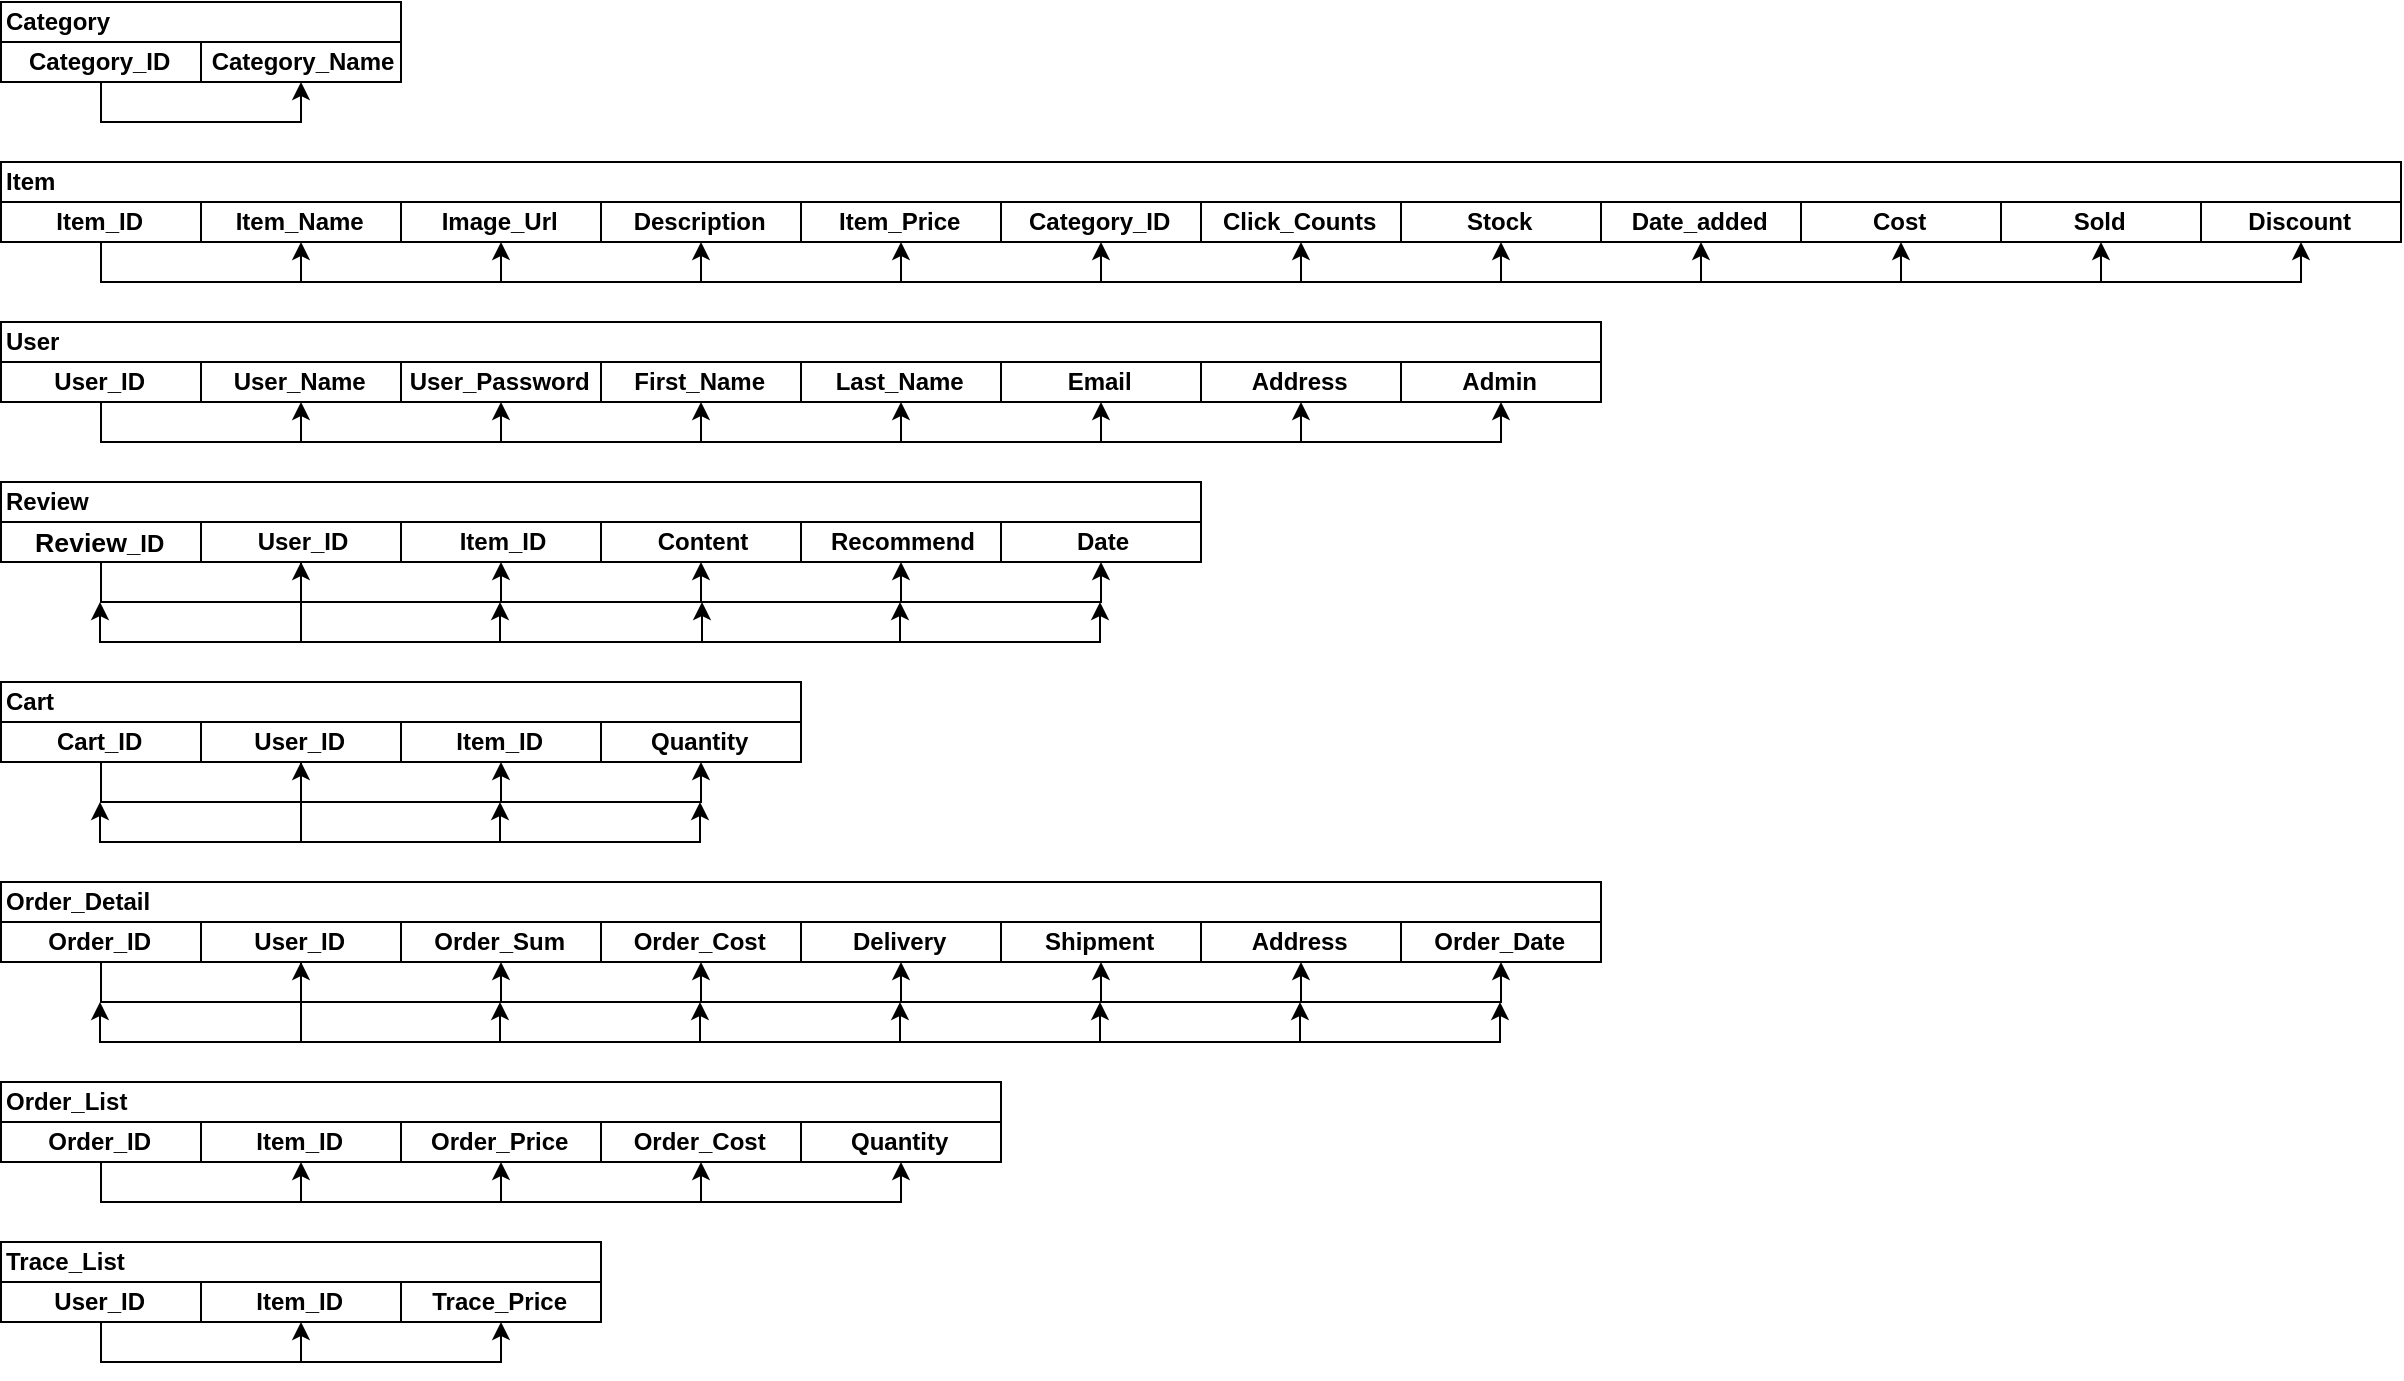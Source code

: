 <mxfile version="12.4.3" type="device" pages="1"><diagram id="GgsVKyVbad5HM6UOpbcp" name="Page-1"><mxGraphModel dx="1552" dy="664" grid="1" gridSize="10" guides="1" tooltips="1" connect="1" arrows="1" fold="1" page="1" pageScale="1" pageWidth="827" pageHeight="1169" math="0" shadow="0"><root><mxCell id="0"/><mxCell id="1" parent="0"/><mxCell id="2TE7YZ2h9oDs2grXLqXl-3" value="Category" style="swimlane;html=1;childLayout=stackLayout;resizeParent=1;resizeParentMax=0;startSize=20;align=left;" parent="1" vertex="1"><mxGeometry x="40.5" y="40" width="200" height="40" as="geometry"/></mxCell><mxCell id="2TE7YZ2h9oDs2grXLqXl-9" style="edgeStyle=orthogonalEdgeStyle;rounded=0;orthogonalLoop=1;jettySize=auto;html=1;exitX=0.5;exitY=1;exitDx=0;exitDy=0;entryX=0.5;entryY=1;entryDx=0;entryDy=0;" parent="2TE7YZ2h9oDs2grXLqXl-3" source="2TE7YZ2h9oDs2grXLqXl-4" target="2TE7YZ2h9oDs2grXLqXl-5" edge="1"><mxGeometry relative="1" as="geometry"/></mxCell><mxCell id="2TE7YZ2h9oDs2grXLqXl-4" value="Category_ID&amp;nbsp;" style="swimlane;html=1;startSize=20;" parent="2TE7YZ2h9oDs2grXLqXl-3" vertex="1"><mxGeometry y="20" width="100" height="20" as="geometry"/></mxCell><mxCell id="2TE7YZ2h9oDs2grXLqXl-5" value="Category_Name" style="swimlane;html=1;startSize=20;" parent="2TE7YZ2h9oDs2grXLqXl-3" vertex="1"><mxGeometry x="100" y="20" width="100" height="20" as="geometry"/></mxCell><mxCell id="2TE7YZ2h9oDs2grXLqXl-39" value="Item" style="swimlane;html=1;childLayout=stackLayout;resizeParent=1;resizeParentMax=0;startSize=20;align=left;" parent="1" vertex="1"><mxGeometry x="40.5" y="120" width="1200" height="40" as="geometry"/></mxCell><mxCell id="2TE7YZ2h9oDs2grXLqXl-40" style="edgeStyle=orthogonalEdgeStyle;rounded=0;orthogonalLoop=1;jettySize=auto;html=1;exitX=0.5;exitY=1;exitDx=0;exitDy=0;entryX=0.5;entryY=1;entryDx=0;entryDy=0;" parent="2TE7YZ2h9oDs2grXLqXl-39" source="2TE7YZ2h9oDs2grXLqXl-41" target="2TE7YZ2h9oDs2grXLqXl-42" edge="1"><mxGeometry relative="1" as="geometry"/></mxCell><mxCell id="2TE7YZ2h9oDs2grXLqXl-55" style="edgeStyle=orthogonalEdgeStyle;rounded=0;orthogonalLoop=1;jettySize=auto;html=1;exitX=0.5;exitY=1;exitDx=0;exitDy=0;entryX=0.5;entryY=1;entryDx=0;entryDy=0;" parent="2TE7YZ2h9oDs2grXLqXl-39" source="2TE7YZ2h9oDs2grXLqXl-41" target="2TE7YZ2h9oDs2grXLqXl-44" edge="1"><mxGeometry relative="1" as="geometry"/></mxCell><mxCell id="2TE7YZ2h9oDs2grXLqXl-56" style="edgeStyle=orthogonalEdgeStyle;rounded=0;orthogonalLoop=1;jettySize=auto;html=1;exitX=0.5;exitY=1;exitDx=0;exitDy=0;entryX=0.5;entryY=1;entryDx=0;entryDy=0;" parent="2TE7YZ2h9oDs2grXLqXl-39" source="2TE7YZ2h9oDs2grXLqXl-41" target="2TE7YZ2h9oDs2grXLqXl-45" edge="1"><mxGeometry relative="1" as="geometry"/></mxCell><mxCell id="2TE7YZ2h9oDs2grXLqXl-57" style="edgeStyle=orthogonalEdgeStyle;rounded=0;orthogonalLoop=1;jettySize=auto;html=1;exitX=0.5;exitY=1;exitDx=0;exitDy=0;entryX=0.5;entryY=1;entryDx=0;entryDy=0;" parent="2TE7YZ2h9oDs2grXLqXl-39" source="2TE7YZ2h9oDs2grXLqXl-41" target="2TE7YZ2h9oDs2grXLqXl-46" edge="1"><mxGeometry relative="1" as="geometry"/></mxCell><mxCell id="2TE7YZ2h9oDs2grXLqXl-58" style="edgeStyle=orthogonalEdgeStyle;rounded=0;orthogonalLoop=1;jettySize=auto;html=1;exitX=0.5;exitY=1;exitDx=0;exitDy=0;entryX=0.5;entryY=1;entryDx=0;entryDy=0;" parent="2TE7YZ2h9oDs2grXLqXl-39" source="2TE7YZ2h9oDs2grXLqXl-41" target="2TE7YZ2h9oDs2grXLqXl-53" edge="1"><mxGeometry relative="1" as="geometry"/></mxCell><mxCell id="2TE7YZ2h9oDs2grXLqXl-59" style="edgeStyle=orthogonalEdgeStyle;rounded=0;orthogonalLoop=1;jettySize=auto;html=1;exitX=0.5;exitY=1;exitDx=0;exitDy=0;entryX=0.5;entryY=1;entryDx=0;entryDy=0;" parent="2TE7YZ2h9oDs2grXLqXl-39" source="2TE7YZ2h9oDs2grXLqXl-41" target="2TE7YZ2h9oDs2grXLqXl-52" edge="1"><mxGeometry relative="1" as="geometry"/></mxCell><mxCell id="2TE7YZ2h9oDs2grXLqXl-60" style="edgeStyle=orthogonalEdgeStyle;rounded=0;orthogonalLoop=1;jettySize=auto;html=1;exitX=0.5;exitY=1;exitDx=0;exitDy=0;entryX=0.5;entryY=1;entryDx=0;entryDy=0;" parent="2TE7YZ2h9oDs2grXLqXl-39" source="2TE7YZ2h9oDs2grXLqXl-41" target="2TE7YZ2h9oDs2grXLqXl-47" edge="1"><mxGeometry relative="1" as="geometry"/></mxCell><mxCell id="2TE7YZ2h9oDs2grXLqXl-61" style="edgeStyle=orthogonalEdgeStyle;rounded=0;orthogonalLoop=1;jettySize=auto;html=1;exitX=0.5;exitY=1;exitDx=0;exitDy=0;entryX=0.5;entryY=1;entryDx=0;entryDy=0;" parent="2TE7YZ2h9oDs2grXLqXl-39" source="2TE7YZ2h9oDs2grXLqXl-41" target="2TE7YZ2h9oDs2grXLqXl-49" edge="1"><mxGeometry relative="1" as="geometry"/></mxCell><mxCell id="2TE7YZ2h9oDs2grXLqXl-63" style="edgeStyle=orthogonalEdgeStyle;rounded=0;orthogonalLoop=1;jettySize=auto;html=1;exitX=0.5;exitY=1;exitDx=0;exitDy=0;entryX=0.5;entryY=1;entryDx=0;entryDy=0;" parent="2TE7YZ2h9oDs2grXLqXl-39" source="2TE7YZ2h9oDs2grXLqXl-41" target="2TE7YZ2h9oDs2grXLqXl-50" edge="1"><mxGeometry relative="1" as="geometry"/></mxCell><mxCell id="2TE7YZ2h9oDs2grXLqXl-64" style="edgeStyle=orthogonalEdgeStyle;rounded=0;orthogonalLoop=1;jettySize=auto;html=1;exitX=0.5;exitY=1;exitDx=0;exitDy=0;entryX=0.5;entryY=1;entryDx=0;entryDy=0;" parent="2TE7YZ2h9oDs2grXLqXl-39" source="2TE7YZ2h9oDs2grXLqXl-41" target="2TE7YZ2h9oDs2grXLqXl-48" edge="1"><mxGeometry relative="1" as="geometry"/></mxCell><mxCell id="2TE7YZ2h9oDs2grXLqXl-89" style="edgeStyle=orthogonalEdgeStyle;rounded=0;orthogonalLoop=1;jettySize=auto;html=1;exitX=0.5;exitY=1;exitDx=0;exitDy=0;entryX=0.5;entryY=1;entryDx=0;entryDy=0;" parent="2TE7YZ2h9oDs2grXLqXl-39" source="2TE7YZ2h9oDs2grXLqXl-41" target="2TE7YZ2h9oDs2grXLqXl-51" edge="1"><mxGeometry relative="1" as="geometry"/></mxCell><mxCell id="2TE7YZ2h9oDs2grXLqXl-41" value="Item_ID&amp;nbsp;" style="swimlane;html=1;startSize=20;" parent="2TE7YZ2h9oDs2grXLqXl-39" vertex="1"><mxGeometry y="20" width="100" height="20" as="geometry"/></mxCell><mxCell id="2TE7YZ2h9oDs2grXLqXl-42" value="Item_Name&amp;nbsp;" style="swimlane;html=1;startSize=20;" parent="2TE7YZ2h9oDs2grXLqXl-39" vertex="1"><mxGeometry x="100" y="20" width="100" height="20" as="geometry"/></mxCell><mxCell id="2TE7YZ2h9oDs2grXLqXl-44" value="Image_Url&amp;nbsp;" style="swimlane;html=1;startSize=20;" parent="2TE7YZ2h9oDs2grXLqXl-39" vertex="1"><mxGeometry x="200" y="20" width="100" height="20" as="geometry"/></mxCell><mxCell id="2TE7YZ2h9oDs2grXLqXl-45" value="Description&amp;nbsp;" style="swimlane;html=1;startSize=20;" parent="2TE7YZ2h9oDs2grXLqXl-39" vertex="1"><mxGeometry x="300" y="20" width="100" height="20" as="geometry"/></mxCell><mxCell id="2TE7YZ2h9oDs2grXLqXl-46" value="Item_Price&amp;nbsp;" style="swimlane;html=1;startSize=20;" parent="2TE7YZ2h9oDs2grXLqXl-39" vertex="1"><mxGeometry x="400" y="20" width="100" height="20" as="geometry"/></mxCell><mxCell id="2TE7YZ2h9oDs2grXLqXl-47" value="Category_ID&amp;nbsp;" style="swimlane;html=1;startSize=20;" parent="2TE7YZ2h9oDs2grXLqXl-39" vertex="1"><mxGeometry x="500" y="20" width="100" height="20" as="geometry"/></mxCell><mxCell id="2TE7YZ2h9oDs2grXLqXl-48" value="Click_Counts&amp;nbsp;" style="swimlane;html=1;startSize=20;" parent="2TE7YZ2h9oDs2grXLqXl-39" vertex="1"><mxGeometry x="600" y="20" width="100" height="20" as="geometry"/></mxCell><mxCell id="2TE7YZ2h9oDs2grXLqXl-49" value="Stock&amp;nbsp;" style="swimlane;html=1;startSize=20;" parent="2TE7YZ2h9oDs2grXLqXl-39" vertex="1"><mxGeometry x="700" y="20" width="100" height="20" as="geometry"/></mxCell><mxCell id="2TE7YZ2h9oDs2grXLqXl-50" value="Date_added&amp;nbsp;" style="swimlane;html=1;startSize=20;" parent="2TE7YZ2h9oDs2grXLqXl-39" vertex="1"><mxGeometry x="800" y="20" width="100" height="20" as="geometry"/></mxCell><mxCell id="2TE7YZ2h9oDs2grXLqXl-51" value="Cost&amp;nbsp;" style="swimlane;html=1;startSize=20;" parent="2TE7YZ2h9oDs2grXLqXl-39" vertex="1"><mxGeometry x="900" y="20" width="100" height="20" as="geometry"/></mxCell><mxCell id="2TE7YZ2h9oDs2grXLqXl-52" value="Sold&amp;nbsp;" style="swimlane;html=1;startSize=20;" parent="2TE7YZ2h9oDs2grXLqXl-39" vertex="1"><mxGeometry x="1000" y="20" width="100" height="20" as="geometry"/></mxCell><mxCell id="2TE7YZ2h9oDs2grXLqXl-53" value="Discount&amp;nbsp;" style="swimlane;html=1;startSize=20;" parent="2TE7YZ2h9oDs2grXLqXl-39" vertex="1"><mxGeometry x="1100" y="20" width="100" height="20" as="geometry"/></mxCell><mxCell id="2TE7YZ2h9oDs2grXLqXl-65" value="User" style="swimlane;html=1;childLayout=stackLayout;resizeParent=1;resizeParentMax=0;startSize=20;align=left;" parent="1" vertex="1"><mxGeometry x="40.5" y="200" width="800" height="40" as="geometry"/></mxCell><mxCell id="2TE7YZ2h9oDs2grXLqXl-66" style="edgeStyle=orthogonalEdgeStyle;rounded=0;orthogonalLoop=1;jettySize=auto;html=1;exitX=0.5;exitY=1;exitDx=0;exitDy=0;entryX=0.5;entryY=1;entryDx=0;entryDy=0;" parent="2TE7YZ2h9oDs2grXLqXl-65" source="2TE7YZ2h9oDs2grXLqXl-76" target="2TE7YZ2h9oDs2grXLqXl-77" edge="1"><mxGeometry relative="1" as="geometry"/></mxCell><mxCell id="2TE7YZ2h9oDs2grXLqXl-67" style="edgeStyle=orthogonalEdgeStyle;rounded=0;orthogonalLoop=1;jettySize=auto;html=1;exitX=0.5;exitY=1;exitDx=0;exitDy=0;entryX=0.5;entryY=1;entryDx=0;entryDy=0;" parent="2TE7YZ2h9oDs2grXLqXl-65" source="2TE7YZ2h9oDs2grXLqXl-76" target="2TE7YZ2h9oDs2grXLqXl-78" edge="1"><mxGeometry relative="1" as="geometry"/></mxCell><mxCell id="2TE7YZ2h9oDs2grXLqXl-68" style="edgeStyle=orthogonalEdgeStyle;rounded=0;orthogonalLoop=1;jettySize=auto;html=1;exitX=0.5;exitY=1;exitDx=0;exitDy=0;entryX=0.5;entryY=1;entryDx=0;entryDy=0;" parent="2TE7YZ2h9oDs2grXLqXl-65" source="2TE7YZ2h9oDs2grXLqXl-76" target="2TE7YZ2h9oDs2grXLqXl-79" edge="1"><mxGeometry relative="1" as="geometry"/></mxCell><mxCell id="2TE7YZ2h9oDs2grXLqXl-69" style="edgeStyle=orthogonalEdgeStyle;rounded=0;orthogonalLoop=1;jettySize=auto;html=1;exitX=0.5;exitY=1;exitDx=0;exitDy=0;entryX=0.5;entryY=1;entryDx=0;entryDy=0;" parent="2TE7YZ2h9oDs2grXLqXl-65" source="2TE7YZ2h9oDs2grXLqXl-76" target="2TE7YZ2h9oDs2grXLqXl-80" edge="1"><mxGeometry relative="1" as="geometry"/></mxCell><mxCell id="2TE7YZ2h9oDs2grXLqXl-72" style="edgeStyle=orthogonalEdgeStyle;rounded=0;orthogonalLoop=1;jettySize=auto;html=1;exitX=0.5;exitY=1;exitDx=0;exitDy=0;entryX=0.5;entryY=1;entryDx=0;entryDy=0;" parent="2TE7YZ2h9oDs2grXLqXl-65" source="2TE7YZ2h9oDs2grXLqXl-76" target="2TE7YZ2h9oDs2grXLqXl-81" edge="1"><mxGeometry relative="1" as="geometry"/></mxCell><mxCell id="2TE7YZ2h9oDs2grXLqXl-73" style="edgeStyle=orthogonalEdgeStyle;rounded=0;orthogonalLoop=1;jettySize=auto;html=1;exitX=0.5;exitY=1;exitDx=0;exitDy=0;entryX=0.5;entryY=1;entryDx=0;entryDy=0;" parent="2TE7YZ2h9oDs2grXLqXl-65" source="2TE7YZ2h9oDs2grXLqXl-76" target="2TE7YZ2h9oDs2grXLqXl-83" edge="1"><mxGeometry relative="1" as="geometry"/></mxCell><mxCell id="2TE7YZ2h9oDs2grXLqXl-75" style="edgeStyle=orthogonalEdgeStyle;rounded=0;orthogonalLoop=1;jettySize=auto;html=1;exitX=0.5;exitY=1;exitDx=0;exitDy=0;entryX=0.5;entryY=1;entryDx=0;entryDy=0;" parent="2TE7YZ2h9oDs2grXLqXl-65" source="2TE7YZ2h9oDs2grXLqXl-76" target="2TE7YZ2h9oDs2grXLqXl-82" edge="1"><mxGeometry relative="1" as="geometry"/></mxCell><mxCell id="2TE7YZ2h9oDs2grXLqXl-76" value="User_ID&amp;nbsp;" style="swimlane;html=1;startSize=20;" parent="2TE7YZ2h9oDs2grXLqXl-65" vertex="1"><mxGeometry y="20" width="100" height="20" as="geometry"/></mxCell><mxCell id="2TE7YZ2h9oDs2grXLqXl-77" value="User_Name&amp;nbsp;" style="swimlane;html=1;startSize=20;" parent="2TE7YZ2h9oDs2grXLqXl-65" vertex="1"><mxGeometry x="100" y="20" width="100" height="20" as="geometry"/></mxCell><mxCell id="2TE7YZ2h9oDs2grXLqXl-78" value="User_Password&amp;nbsp;" style="swimlane;html=1;startSize=20;" parent="2TE7YZ2h9oDs2grXLqXl-65" vertex="1"><mxGeometry x="200" y="20" width="100" height="20" as="geometry"/></mxCell><mxCell id="2TE7YZ2h9oDs2grXLqXl-79" value="First_Name&amp;nbsp;" style="swimlane;html=1;startSize=20;" parent="2TE7YZ2h9oDs2grXLqXl-65" vertex="1"><mxGeometry x="300" y="20" width="100" height="20" as="geometry"/></mxCell><mxCell id="2TE7YZ2h9oDs2grXLqXl-80" value="Last_Name&amp;nbsp;" style="swimlane;html=1;startSize=20;" parent="2TE7YZ2h9oDs2grXLqXl-65" vertex="1"><mxGeometry x="400" y="20" width="100" height="20" as="geometry"/></mxCell><mxCell id="2TE7YZ2h9oDs2grXLqXl-81" value="Email&amp;nbsp;" style="swimlane;html=1;startSize=20;" parent="2TE7YZ2h9oDs2grXLqXl-65" vertex="1"><mxGeometry x="500" y="20" width="100" height="20" as="geometry"/></mxCell><mxCell id="2TE7YZ2h9oDs2grXLqXl-82" value="Address&amp;nbsp;" style="swimlane;html=1;startSize=20;" parent="2TE7YZ2h9oDs2grXLqXl-65" vertex="1"><mxGeometry x="600" y="20" width="100" height="20" as="geometry"/></mxCell><mxCell id="2TE7YZ2h9oDs2grXLqXl-83" value="Admin&amp;nbsp;" style="swimlane;html=1;startSize=20;" parent="2TE7YZ2h9oDs2grXLqXl-65" vertex="1"><mxGeometry x="700" y="20" width="100" height="20" as="geometry"/></mxCell><mxCell id="2TE7YZ2h9oDs2grXLqXl-90" value="Cart" style="swimlane;html=1;childLayout=stackLayout;resizeParent=1;resizeParentMax=0;startSize=20;align=left;" parent="1" vertex="1"><mxGeometry x="40.5" y="380" width="400" height="40" as="geometry"/></mxCell><mxCell id="X-pzeWGrcu1WpyyojD7z-19" style="edgeStyle=orthogonalEdgeStyle;rounded=0;orthogonalLoop=1;jettySize=auto;html=1;exitX=0.5;exitY=1;exitDx=0;exitDy=0;entryX=0.5;entryY=1;entryDx=0;entryDy=0;" edge="1" parent="2TE7YZ2h9oDs2grXLqXl-90" source="2TE7YZ2h9oDs2grXLqXl-98" target="2TE7YZ2h9oDs2grXLqXl-99"><mxGeometry relative="1" as="geometry"/></mxCell><mxCell id="X-pzeWGrcu1WpyyojD7z-20" style="edgeStyle=orthogonalEdgeStyle;rounded=0;orthogonalLoop=1;jettySize=auto;html=1;exitX=0.5;exitY=1;exitDx=0;exitDy=0;entryX=0.5;entryY=1;entryDx=0;entryDy=0;" edge="1" parent="2TE7YZ2h9oDs2grXLqXl-90" source="2TE7YZ2h9oDs2grXLqXl-98" target="2TE7YZ2h9oDs2grXLqXl-100"><mxGeometry relative="1" as="geometry"/></mxCell><mxCell id="X-pzeWGrcu1WpyyojD7z-21" style="edgeStyle=orthogonalEdgeStyle;rounded=0;orthogonalLoop=1;jettySize=auto;html=1;exitX=0.5;exitY=1;exitDx=0;exitDy=0;entryX=0.5;entryY=1;entryDx=0;entryDy=0;" edge="1" parent="2TE7YZ2h9oDs2grXLqXl-90" source="2TE7YZ2h9oDs2grXLqXl-98" target="2TE7YZ2h9oDs2grXLqXl-101"><mxGeometry relative="1" as="geometry"/></mxCell><mxCell id="2TE7YZ2h9oDs2grXLqXl-98" value="Cart_ID&amp;nbsp;" style="swimlane;html=1;startSize=20;" parent="2TE7YZ2h9oDs2grXLqXl-90" vertex="1"><mxGeometry y="20" width="100" height="20" as="geometry"/></mxCell><mxCell id="2TE7YZ2h9oDs2grXLqXl-99" value="User_ID&amp;nbsp;" style="swimlane;html=1;startSize=20;" parent="2TE7YZ2h9oDs2grXLqXl-90" vertex="1"><mxGeometry x="100" y="20" width="100" height="20" as="geometry"/></mxCell><mxCell id="2TE7YZ2h9oDs2grXLqXl-100" value="Item_ID&amp;nbsp;" style="swimlane;html=1;startSize=20;" parent="2TE7YZ2h9oDs2grXLqXl-90" vertex="1"><mxGeometry x="200" y="20" width="100" height="20" as="geometry"/></mxCell><mxCell id="2TE7YZ2h9oDs2grXLqXl-101" value="Quantity&amp;nbsp;" style="swimlane;html=1;startSize=20;" parent="2TE7YZ2h9oDs2grXLqXl-90" vertex="1"><mxGeometry x="300" y="20" width="100" height="20" as="geometry"/></mxCell><mxCell id="2TE7YZ2h9oDs2grXLqXl-119" value="Order_Detail" style="swimlane;html=1;childLayout=stackLayout;resizeParent=1;resizeParentMax=0;startSize=20;align=left;" parent="1" vertex="1"><mxGeometry x="40.5" y="480" width="800" height="40" as="geometry"/></mxCell><mxCell id="2TE7YZ2h9oDs2grXLqXl-120" style="edgeStyle=orthogonalEdgeStyle;rounded=0;orthogonalLoop=1;jettySize=auto;html=1;exitX=0.5;exitY=1;exitDx=0;exitDy=0;entryX=0.5;entryY=1;entryDx=0;entryDy=0;" parent="2TE7YZ2h9oDs2grXLqXl-119" source="2TE7YZ2h9oDs2grXLqXl-127" target="2TE7YZ2h9oDs2grXLqXl-128" edge="1"><mxGeometry relative="1" as="geometry"/></mxCell><mxCell id="2TE7YZ2h9oDs2grXLqXl-121" style="edgeStyle=orthogonalEdgeStyle;rounded=0;orthogonalLoop=1;jettySize=auto;html=1;exitX=0.5;exitY=1;exitDx=0;exitDy=0;entryX=0.5;entryY=1;entryDx=0;entryDy=0;" parent="2TE7YZ2h9oDs2grXLqXl-119" source="2TE7YZ2h9oDs2grXLqXl-127" target="2TE7YZ2h9oDs2grXLqXl-129" edge="1"><mxGeometry relative="1" as="geometry"/></mxCell><mxCell id="2TE7YZ2h9oDs2grXLqXl-122" style="edgeStyle=orthogonalEdgeStyle;rounded=0;orthogonalLoop=1;jettySize=auto;html=1;exitX=0.5;exitY=1;exitDx=0;exitDy=0;entryX=0.5;entryY=1;entryDx=0;entryDy=0;" parent="2TE7YZ2h9oDs2grXLqXl-119" source="2TE7YZ2h9oDs2grXLqXl-127" target="2TE7YZ2h9oDs2grXLqXl-130" edge="1"><mxGeometry relative="1" as="geometry"/></mxCell><mxCell id="2TE7YZ2h9oDs2grXLqXl-123" style="edgeStyle=orthogonalEdgeStyle;rounded=0;orthogonalLoop=1;jettySize=auto;html=1;exitX=0.5;exitY=1;exitDx=0;exitDy=0;entryX=0.5;entryY=1;entryDx=0;entryDy=0;" parent="2TE7YZ2h9oDs2grXLqXl-119" source="2TE7YZ2h9oDs2grXLqXl-127" target="2TE7YZ2h9oDs2grXLqXl-131" edge="1"><mxGeometry relative="1" as="geometry"/></mxCell><mxCell id="2TE7YZ2h9oDs2grXLqXl-124" style="edgeStyle=orthogonalEdgeStyle;rounded=0;orthogonalLoop=1;jettySize=auto;html=1;exitX=0.5;exitY=1;exitDx=0;exitDy=0;entryX=0.5;entryY=1;entryDx=0;entryDy=0;" parent="2TE7YZ2h9oDs2grXLqXl-119" source="2TE7YZ2h9oDs2grXLqXl-127" target="2TE7YZ2h9oDs2grXLqXl-132" edge="1"><mxGeometry relative="1" as="geometry"/></mxCell><mxCell id="2TE7YZ2h9oDs2grXLqXl-125" style="edgeStyle=orthogonalEdgeStyle;rounded=0;orthogonalLoop=1;jettySize=auto;html=1;exitX=0.5;exitY=1;exitDx=0;exitDy=0;entryX=0.5;entryY=1;entryDx=0;entryDy=0;" parent="2TE7YZ2h9oDs2grXLqXl-119" source="2TE7YZ2h9oDs2grXLqXl-127" target="2TE7YZ2h9oDs2grXLqXl-134" edge="1"><mxGeometry relative="1" as="geometry"/></mxCell><mxCell id="2TE7YZ2h9oDs2grXLqXl-126" style="edgeStyle=orthogonalEdgeStyle;rounded=0;orthogonalLoop=1;jettySize=auto;html=1;exitX=0.5;exitY=1;exitDx=0;exitDy=0;entryX=0.5;entryY=1;entryDx=0;entryDy=0;" parent="2TE7YZ2h9oDs2grXLqXl-119" source="2TE7YZ2h9oDs2grXLqXl-127" target="2TE7YZ2h9oDs2grXLqXl-133" edge="1"><mxGeometry relative="1" as="geometry"/></mxCell><mxCell id="2TE7YZ2h9oDs2grXLqXl-127" value="Order_ID&amp;nbsp;" style="swimlane;html=1;startSize=20;" parent="2TE7YZ2h9oDs2grXLqXl-119" vertex="1"><mxGeometry y="20" width="100" height="20" as="geometry"/></mxCell><mxCell id="2TE7YZ2h9oDs2grXLqXl-128" value="User_ID&amp;nbsp;" style="swimlane;html=1;startSize=20;" parent="2TE7YZ2h9oDs2grXLqXl-119" vertex="1"><mxGeometry x="100" y="20" width="100" height="20" as="geometry"/></mxCell><mxCell id="2TE7YZ2h9oDs2grXLqXl-129" value="Order_Sum&amp;nbsp;" style="swimlane;html=1;startSize=20;" parent="2TE7YZ2h9oDs2grXLqXl-119" vertex="1"><mxGeometry x="200" y="20" width="100" height="20" as="geometry"/></mxCell><mxCell id="2TE7YZ2h9oDs2grXLqXl-130" value="Order_Cost&amp;nbsp;" style="swimlane;html=1;startSize=20;" parent="2TE7YZ2h9oDs2grXLqXl-119" vertex="1"><mxGeometry x="300" y="20" width="100" height="20" as="geometry"/></mxCell><mxCell id="2TE7YZ2h9oDs2grXLqXl-131" value="Delivery&amp;nbsp;" style="swimlane;html=1;startSize=20;" parent="2TE7YZ2h9oDs2grXLqXl-119" vertex="1"><mxGeometry x="400" y="20" width="100" height="20" as="geometry"/></mxCell><mxCell id="2TE7YZ2h9oDs2grXLqXl-132" value="Shipment&amp;nbsp;" style="swimlane;html=1;startSize=20;" parent="2TE7YZ2h9oDs2grXLqXl-119" vertex="1"><mxGeometry x="500" y="20" width="100" height="20" as="geometry"/></mxCell><mxCell id="2TE7YZ2h9oDs2grXLqXl-133" value="Address&amp;nbsp;" style="swimlane;html=1;startSize=20;" parent="2TE7YZ2h9oDs2grXLqXl-119" vertex="1"><mxGeometry x="600" y="20" width="100" height="20" as="geometry"/></mxCell><mxCell id="2TE7YZ2h9oDs2grXLqXl-134" value="Order_Date&amp;nbsp;" style="swimlane;html=1;startSize=20;" parent="2TE7YZ2h9oDs2grXLqXl-119" vertex="1"><mxGeometry x="700" y="20" width="100" height="20" as="geometry"/></mxCell><mxCell id="2TE7YZ2h9oDs2grXLqXl-142" value="Order_List" style="swimlane;html=1;childLayout=stackLayout;resizeParent=1;resizeParentMax=0;startSize=20;align=left;" parent="1" vertex="1"><mxGeometry x="40.5" y="580" width="500" height="40" as="geometry"/></mxCell><mxCell id="2TE7YZ2h9oDs2grXLqXl-143" style="edgeStyle=orthogonalEdgeStyle;rounded=0;orthogonalLoop=1;jettySize=auto;html=1;exitX=0.5;exitY=1;exitDx=0;exitDy=0;entryX=0.5;entryY=1;entryDx=0;entryDy=0;" parent="2TE7YZ2h9oDs2grXLqXl-142" source="2TE7YZ2h9oDs2grXLqXl-150" target="2TE7YZ2h9oDs2grXLqXl-151" edge="1"><mxGeometry relative="1" as="geometry"/></mxCell><mxCell id="2TE7YZ2h9oDs2grXLqXl-144" style="edgeStyle=orthogonalEdgeStyle;rounded=0;orthogonalLoop=1;jettySize=auto;html=1;exitX=0.5;exitY=1;exitDx=0;exitDy=0;entryX=0.5;entryY=1;entryDx=0;entryDy=0;" parent="2TE7YZ2h9oDs2grXLqXl-142" source="2TE7YZ2h9oDs2grXLqXl-150" target="2TE7YZ2h9oDs2grXLqXl-152" edge="1"><mxGeometry relative="1" as="geometry"/></mxCell><mxCell id="2TE7YZ2h9oDs2grXLqXl-145" style="edgeStyle=orthogonalEdgeStyle;rounded=0;orthogonalLoop=1;jettySize=auto;html=1;exitX=0.5;exitY=1;exitDx=0;exitDy=0;entryX=0.5;entryY=1;entryDx=0;entryDy=0;" parent="2TE7YZ2h9oDs2grXLqXl-142" source="2TE7YZ2h9oDs2grXLqXl-150" target="2TE7YZ2h9oDs2grXLqXl-153" edge="1"><mxGeometry relative="1" as="geometry"/></mxCell><mxCell id="2TE7YZ2h9oDs2grXLqXl-146" style="edgeStyle=orthogonalEdgeStyle;rounded=0;orthogonalLoop=1;jettySize=auto;html=1;exitX=0.5;exitY=1;exitDx=0;exitDy=0;entryX=0.5;entryY=1;entryDx=0;entryDy=0;" parent="2TE7YZ2h9oDs2grXLqXl-142" source="2TE7YZ2h9oDs2grXLqXl-150" target="2TE7YZ2h9oDs2grXLqXl-154" edge="1"><mxGeometry relative="1" as="geometry"/></mxCell><mxCell id="2TE7YZ2h9oDs2grXLqXl-150" value="Order_ID&amp;nbsp;" style="swimlane;html=1;startSize=20;" parent="2TE7YZ2h9oDs2grXLqXl-142" vertex="1"><mxGeometry y="20" width="100" height="20" as="geometry"/></mxCell><mxCell id="2TE7YZ2h9oDs2grXLqXl-151" value="Item_ID&amp;nbsp;" style="swimlane;html=1;startSize=20;" parent="2TE7YZ2h9oDs2grXLqXl-142" vertex="1"><mxGeometry x="100" y="20" width="100" height="20" as="geometry"/></mxCell><mxCell id="2TE7YZ2h9oDs2grXLqXl-152" value="Order_Price&amp;nbsp;" style="swimlane;html=1;startSize=20;" parent="2TE7YZ2h9oDs2grXLqXl-142" vertex="1"><mxGeometry x="200" y="20" width="100" height="20" as="geometry"/></mxCell><mxCell id="2TE7YZ2h9oDs2grXLqXl-153" value="Order_Cost&amp;nbsp;" style="swimlane;html=1;startSize=20;" parent="2TE7YZ2h9oDs2grXLqXl-142" vertex="1"><mxGeometry x="300" y="20" width="100" height="20" as="geometry"/></mxCell><mxCell id="2TE7YZ2h9oDs2grXLqXl-154" value="Quantity&amp;nbsp;" style="swimlane;html=1;startSize=20;" parent="2TE7YZ2h9oDs2grXLqXl-142" vertex="1"><mxGeometry x="400" y="20" width="100" height="20" as="geometry"/></mxCell><mxCell id="2TE7YZ2h9oDs2grXLqXl-158" value="Trace_List" style="swimlane;html=1;childLayout=stackLayout;resizeParent=1;resizeParentMax=0;startSize=20;align=left;" parent="1" vertex="1"><mxGeometry x="40.5" y="660" width="300" height="40" as="geometry"/></mxCell><mxCell id="2TE7YZ2h9oDs2grXLqXl-159" style="edgeStyle=orthogonalEdgeStyle;rounded=0;orthogonalLoop=1;jettySize=auto;html=1;exitX=0.5;exitY=1;exitDx=0;exitDy=0;entryX=0.5;entryY=1;entryDx=0;entryDy=0;" parent="2TE7YZ2h9oDs2grXLqXl-158" source="2TE7YZ2h9oDs2grXLqXl-163" target="2TE7YZ2h9oDs2grXLqXl-164" edge="1"><mxGeometry relative="1" as="geometry"/></mxCell><mxCell id="2TE7YZ2h9oDs2grXLqXl-160" style="edgeStyle=orthogonalEdgeStyle;rounded=0;orthogonalLoop=1;jettySize=auto;html=1;exitX=0.5;exitY=1;exitDx=0;exitDy=0;entryX=0.5;entryY=1;entryDx=0;entryDy=0;" parent="2TE7YZ2h9oDs2grXLqXl-158" source="2TE7YZ2h9oDs2grXLqXl-163" target="2TE7YZ2h9oDs2grXLqXl-165" edge="1"><mxGeometry relative="1" as="geometry"><Array as="points"><mxPoint x="50" y="60"/><mxPoint x="250" y="60"/></Array></mxGeometry></mxCell><mxCell id="2TE7YZ2h9oDs2grXLqXl-163" value="User_ID&amp;nbsp;" style="swimlane;html=1;startSize=20;" parent="2TE7YZ2h9oDs2grXLqXl-158" vertex="1"><mxGeometry y="20" width="100" height="20" as="geometry"/></mxCell><mxCell id="2TE7YZ2h9oDs2grXLqXl-164" value="Item_ID&amp;nbsp;" style="swimlane;html=1;startSize=20;" parent="2TE7YZ2h9oDs2grXLqXl-158" vertex="1"><mxGeometry x="100" y="20" width="100" height="20" as="geometry"/></mxCell><mxCell id="2TE7YZ2h9oDs2grXLqXl-165" value="Trace_Price&amp;nbsp;" style="swimlane;html=1;startSize=20;" parent="2TE7YZ2h9oDs2grXLqXl-158" vertex="1"><mxGeometry x="200" y="20" width="100" height="20" as="geometry"/></mxCell><mxCell id="X-pzeWGrcu1WpyyojD7z-1" value="Review" style="swimlane;html=1;childLayout=stackLayout;resizeParent=1;resizeParentMax=0;startSize=20;align=left;" vertex="1" parent="1"><mxGeometry x="40.5" y="280" width="600" height="40" as="geometry"/></mxCell><mxCell id="X-pzeWGrcu1WpyyojD7z-2" style="edgeStyle=orthogonalEdgeStyle;rounded=0;orthogonalLoop=1;jettySize=auto;html=1;exitX=0.5;exitY=1;exitDx=0;exitDy=0;entryX=0.5;entryY=1;entryDx=0;entryDy=0;" edge="1" parent="X-pzeWGrcu1WpyyojD7z-1" source="X-pzeWGrcu1WpyyojD7z-9" target="X-pzeWGrcu1WpyyojD7z-10"><mxGeometry relative="1" as="geometry"/></mxCell><mxCell id="X-pzeWGrcu1WpyyojD7z-3" style="edgeStyle=orthogonalEdgeStyle;rounded=0;orthogonalLoop=1;jettySize=auto;html=1;exitX=0.5;exitY=1;exitDx=0;exitDy=0;entryX=0.5;entryY=1;entryDx=0;entryDy=0;" edge="1" parent="X-pzeWGrcu1WpyyojD7z-1" source="X-pzeWGrcu1WpyyojD7z-9" target="X-pzeWGrcu1WpyyojD7z-11"><mxGeometry relative="1" as="geometry"/></mxCell><mxCell id="X-pzeWGrcu1WpyyojD7z-4" style="edgeStyle=orthogonalEdgeStyle;rounded=0;orthogonalLoop=1;jettySize=auto;html=1;exitX=0.5;exitY=1;exitDx=0;exitDy=0;entryX=0.5;entryY=1;entryDx=0;entryDy=0;" edge="1" parent="X-pzeWGrcu1WpyyojD7z-1" source="X-pzeWGrcu1WpyyojD7z-9" target="X-pzeWGrcu1WpyyojD7z-12"><mxGeometry relative="1" as="geometry"/></mxCell><mxCell id="X-pzeWGrcu1WpyyojD7z-5" style="edgeStyle=orthogonalEdgeStyle;rounded=0;orthogonalLoop=1;jettySize=auto;html=1;exitX=0.5;exitY=1;exitDx=0;exitDy=0;entryX=0.5;entryY=1;entryDx=0;entryDy=0;" edge="1" parent="X-pzeWGrcu1WpyyojD7z-1" source="X-pzeWGrcu1WpyyojD7z-9" target="X-pzeWGrcu1WpyyojD7z-13"><mxGeometry relative="1" as="geometry"/></mxCell><mxCell id="X-pzeWGrcu1WpyyojD7z-6" style="edgeStyle=orthogonalEdgeStyle;rounded=0;orthogonalLoop=1;jettySize=auto;html=1;exitX=0.5;exitY=1;exitDx=0;exitDy=0;entryX=0.5;entryY=1;entryDx=0;entryDy=0;" edge="1" parent="X-pzeWGrcu1WpyyojD7z-1" source="X-pzeWGrcu1WpyyojD7z-9" target="X-pzeWGrcu1WpyyojD7z-14"><mxGeometry relative="1" as="geometry"/></mxCell><mxCell id="X-pzeWGrcu1WpyyojD7z-9" value="&lt;span style=&quot;font-size: 13.333px ; text-align: left&quot;&gt;Review&lt;/span&gt;_ID&amp;nbsp;" style="swimlane;html=1;startSize=20;" vertex="1" parent="X-pzeWGrcu1WpyyojD7z-1"><mxGeometry y="20" width="100" height="20" as="geometry"/></mxCell><mxCell id="X-pzeWGrcu1WpyyojD7z-34" style="edgeStyle=orthogonalEdgeStyle;rounded=0;orthogonalLoop=1;jettySize=auto;html=1;exitX=0.5;exitY=1;exitDx=0;exitDy=0;" edge="1" parent="X-pzeWGrcu1WpyyojD7z-1" source="X-pzeWGrcu1WpyyojD7z-10"><mxGeometry relative="1" as="geometry"><mxPoint x="350.5" y="60" as="targetPoint"/><Array as="points"><mxPoint x="150" y="80"/><mxPoint x="350" y="80"/></Array></mxGeometry></mxCell><mxCell id="X-pzeWGrcu1WpyyojD7z-10" value="User_ID" style="swimlane;html=1;startSize=20;" vertex="1" parent="X-pzeWGrcu1WpyyojD7z-1"><mxGeometry x="100" y="20" width="100" height="20" as="geometry"/></mxCell><mxCell id="X-pzeWGrcu1WpyyojD7z-11" value="Item_ID" style="swimlane;html=1;startSize=20;" vertex="1" parent="X-pzeWGrcu1WpyyojD7z-1"><mxGeometry x="200" y="20" width="100" height="20" as="geometry"/></mxCell><mxCell id="X-pzeWGrcu1WpyyojD7z-12" value="Content" style="swimlane;html=1;startSize=20;" vertex="1" parent="X-pzeWGrcu1WpyyojD7z-1"><mxGeometry x="300" y="20" width="100" height="20" as="geometry"/></mxCell><mxCell id="X-pzeWGrcu1WpyyojD7z-13" value="Recommend" style="swimlane;html=1;startSize=20;" vertex="1" parent="X-pzeWGrcu1WpyyojD7z-1"><mxGeometry x="400" y="20" width="100" height="20" as="geometry"/></mxCell><mxCell id="X-pzeWGrcu1WpyyojD7z-14" value="Date" style="swimlane;html=1;startSize=20;" vertex="1" parent="X-pzeWGrcu1WpyyojD7z-1"><mxGeometry x="500" y="20" width="100" height="20" as="geometry"/></mxCell><mxCell id="X-pzeWGrcu1WpyyojD7z-35" style="edgeStyle=orthogonalEdgeStyle;rounded=0;orthogonalLoop=1;jettySize=auto;html=1;exitX=0.5;exitY=1;exitDx=0;exitDy=0;" edge="1" parent="X-pzeWGrcu1WpyyojD7z-1" source="X-pzeWGrcu1WpyyojD7z-10"><mxGeometry relative="1" as="geometry"><mxPoint x="249.5" y="60" as="targetPoint"/><Array as="points"><mxPoint x="150" y="80"/><mxPoint x="250" y="80"/></Array></mxGeometry></mxCell><mxCell id="X-pzeWGrcu1WpyyojD7z-28" style="edgeStyle=orthogonalEdgeStyle;rounded=0;orthogonalLoop=1;jettySize=auto;html=1;exitX=0.5;exitY=1;exitDx=0;exitDy=0;" edge="1" parent="1" source="2TE7YZ2h9oDs2grXLqXl-99"><mxGeometry relative="1" as="geometry"><mxPoint x="90" y="440" as="targetPoint"/><Array as="points"><mxPoint x="191" y="460"/><mxPoint x="90" y="460"/></Array></mxGeometry></mxCell><mxCell id="X-pzeWGrcu1WpyyojD7z-29" style="edgeStyle=orthogonalEdgeStyle;rounded=0;orthogonalLoop=1;jettySize=auto;html=1;exitX=0.5;exitY=1;exitDx=0;exitDy=0;" edge="1" parent="1" source="2TE7YZ2h9oDs2grXLqXl-99"><mxGeometry relative="1" as="geometry"><mxPoint x="290" y="440" as="targetPoint"/><Array as="points"><mxPoint x="191" y="460"/><mxPoint x="290" y="460"/></Array></mxGeometry></mxCell><mxCell id="X-pzeWGrcu1WpyyojD7z-30" style="edgeStyle=orthogonalEdgeStyle;rounded=0;orthogonalLoop=1;jettySize=auto;html=1;exitX=0.5;exitY=1;exitDx=0;exitDy=0;" edge="1" parent="1" source="2TE7YZ2h9oDs2grXLqXl-99"><mxGeometry relative="1" as="geometry"><mxPoint x="390" y="440" as="targetPoint"/><Array as="points"><mxPoint x="190" y="460"/><mxPoint x="390" y="460"/></Array></mxGeometry></mxCell><mxCell id="X-pzeWGrcu1WpyyojD7z-31" style="edgeStyle=orthogonalEdgeStyle;rounded=0;orthogonalLoop=1;jettySize=auto;html=1;exitX=0.5;exitY=1;exitDx=0;exitDy=0;" edge="1" parent="1" source="X-pzeWGrcu1WpyyojD7z-10"><mxGeometry relative="1" as="geometry"><mxPoint x="90" y="340" as="targetPoint"/><Array as="points"><mxPoint x="190" y="360"/><mxPoint x="90" y="360"/></Array></mxGeometry></mxCell><mxCell id="X-pzeWGrcu1WpyyojD7z-36" style="edgeStyle=orthogonalEdgeStyle;rounded=0;orthogonalLoop=1;jettySize=auto;html=1;exitX=0.5;exitY=1;exitDx=0;exitDy=0;" edge="1" parent="1" source="X-pzeWGrcu1WpyyojD7z-10"><mxGeometry relative="1" as="geometry"><mxPoint x="490" y="340" as="targetPoint"/><Array as="points"><mxPoint x="191" y="360"/><mxPoint x="490" y="360"/></Array></mxGeometry></mxCell><mxCell id="X-pzeWGrcu1WpyyojD7z-38" style="edgeStyle=orthogonalEdgeStyle;rounded=0;orthogonalLoop=1;jettySize=auto;html=1;exitX=0.5;exitY=1;exitDx=0;exitDy=0;" edge="1" parent="1" source="X-pzeWGrcu1WpyyojD7z-10"><mxGeometry relative="1" as="geometry"><mxPoint x="590" y="340" as="targetPoint"/><Array as="points"><mxPoint x="191" y="360"/><mxPoint x="590" y="360"/></Array></mxGeometry></mxCell><mxCell id="X-pzeWGrcu1WpyyojD7z-39" style="edgeStyle=orthogonalEdgeStyle;rounded=0;orthogonalLoop=1;jettySize=auto;html=1;exitX=0.5;exitY=1;exitDx=0;exitDy=0;" edge="1" parent="1" source="2TE7YZ2h9oDs2grXLqXl-128"><mxGeometry relative="1" as="geometry"><mxPoint x="90.0" y="540" as="targetPoint"/><Array as="points"><mxPoint x="191" y="560"/><mxPoint x="90" y="560"/></Array></mxGeometry></mxCell><mxCell id="X-pzeWGrcu1WpyyojD7z-40" style="edgeStyle=orthogonalEdgeStyle;rounded=0;orthogonalLoop=1;jettySize=auto;html=1;exitX=0.5;exitY=1;exitDx=0;exitDy=0;" edge="1" parent="1" source="2TE7YZ2h9oDs2grXLqXl-128"><mxGeometry relative="1" as="geometry"><mxPoint x="290" y="540" as="targetPoint"/><Array as="points"><mxPoint x="191" y="560"/><mxPoint x="290" y="560"/></Array></mxGeometry></mxCell><mxCell id="X-pzeWGrcu1WpyyojD7z-41" style="edgeStyle=orthogonalEdgeStyle;rounded=0;orthogonalLoop=1;jettySize=auto;html=1;exitX=0.5;exitY=1;exitDx=0;exitDy=0;" edge="1" parent="1" source="2TE7YZ2h9oDs2grXLqXl-128"><mxGeometry relative="1" as="geometry"><mxPoint x="390" y="540" as="targetPoint"/><Array as="points"><mxPoint x="191" y="560"/><mxPoint x="390" y="560"/></Array></mxGeometry></mxCell><mxCell id="X-pzeWGrcu1WpyyojD7z-42" style="edgeStyle=orthogonalEdgeStyle;rounded=0;orthogonalLoop=1;jettySize=auto;html=1;exitX=0.5;exitY=1;exitDx=0;exitDy=0;" edge="1" parent="1" source="2TE7YZ2h9oDs2grXLqXl-128"><mxGeometry relative="1" as="geometry"><mxPoint x="490" y="540" as="targetPoint"/><Array as="points"><mxPoint x="191" y="560"/><mxPoint x="490" y="560"/></Array></mxGeometry></mxCell><mxCell id="X-pzeWGrcu1WpyyojD7z-43" style="edgeStyle=orthogonalEdgeStyle;rounded=0;orthogonalLoop=1;jettySize=auto;html=1;exitX=0.5;exitY=1;exitDx=0;exitDy=0;" edge="1" parent="1" source="2TE7YZ2h9oDs2grXLqXl-128"><mxGeometry relative="1" as="geometry"><mxPoint x="590" y="540" as="targetPoint"/><Array as="points"><mxPoint x="191" y="560"/><mxPoint x="590" y="560"/></Array></mxGeometry></mxCell><mxCell id="X-pzeWGrcu1WpyyojD7z-44" style="edgeStyle=orthogonalEdgeStyle;rounded=0;orthogonalLoop=1;jettySize=auto;html=1;exitX=0.5;exitY=1;exitDx=0;exitDy=0;" edge="1" parent="1" source="2TE7YZ2h9oDs2grXLqXl-128"><mxGeometry relative="1" as="geometry"><mxPoint x="690" y="540" as="targetPoint"/><Array as="points"><mxPoint x="191" y="560"/><mxPoint x="690" y="560"/></Array></mxGeometry></mxCell><mxCell id="X-pzeWGrcu1WpyyojD7z-45" style="edgeStyle=orthogonalEdgeStyle;rounded=0;orthogonalLoop=1;jettySize=auto;html=1;exitX=0.5;exitY=1;exitDx=0;exitDy=0;" edge="1" parent="1" source="2TE7YZ2h9oDs2grXLqXl-128"><mxGeometry relative="1" as="geometry"><mxPoint x="790" y="540" as="targetPoint"/><Array as="points"><mxPoint x="191" y="560"/><mxPoint x="790" y="560"/></Array></mxGeometry></mxCell></root></mxGraphModel></diagram></mxfile>